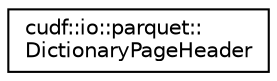 digraph "Graphical Class Hierarchy"
{
 // LATEX_PDF_SIZE
  edge [fontname="Helvetica",fontsize="10",labelfontname="Helvetica",labelfontsize="10"];
  node [fontname="Helvetica",fontsize="10",shape=record];
  rankdir="LR";
  Node0 [label="cudf::io::parquet::\lDictionaryPageHeader",height=0.2,width=0.4,color="black", fillcolor="white", style="filled",URL="$structcudf_1_1io_1_1parquet_1_1DictionaryPageHeader.html",tooltip="Thrift-derived struct describing the header for a dictionary page."];
}
